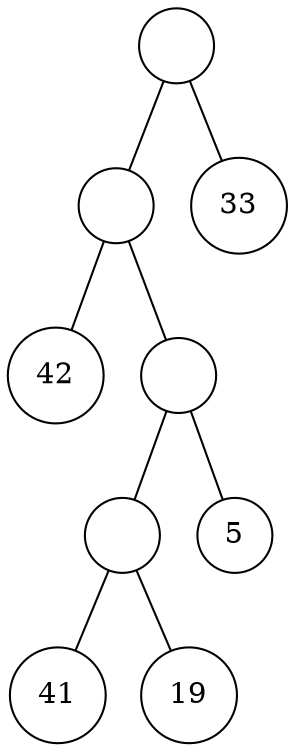 graph g {
graph[ordering="out"];
1[label="", shape=circle, width=0.5];
1--2;
1--3;
2[label="", shape=circle, width=0.5];
2--4;
2--5;
4[label="42",shape=circle, width=0.5];
5[label="", shape=circle, width=0.5];
5--10;
5--11;
10[label="", shape=circle, width=0.5];
10--20;
10--21;
20[label="41",shape=circle, width=0.5];
21[label="19",shape=circle, width=0.5];
11[label="5",shape=circle, width=0.5];
3[label="33",shape=circle, width=0.5];
}
